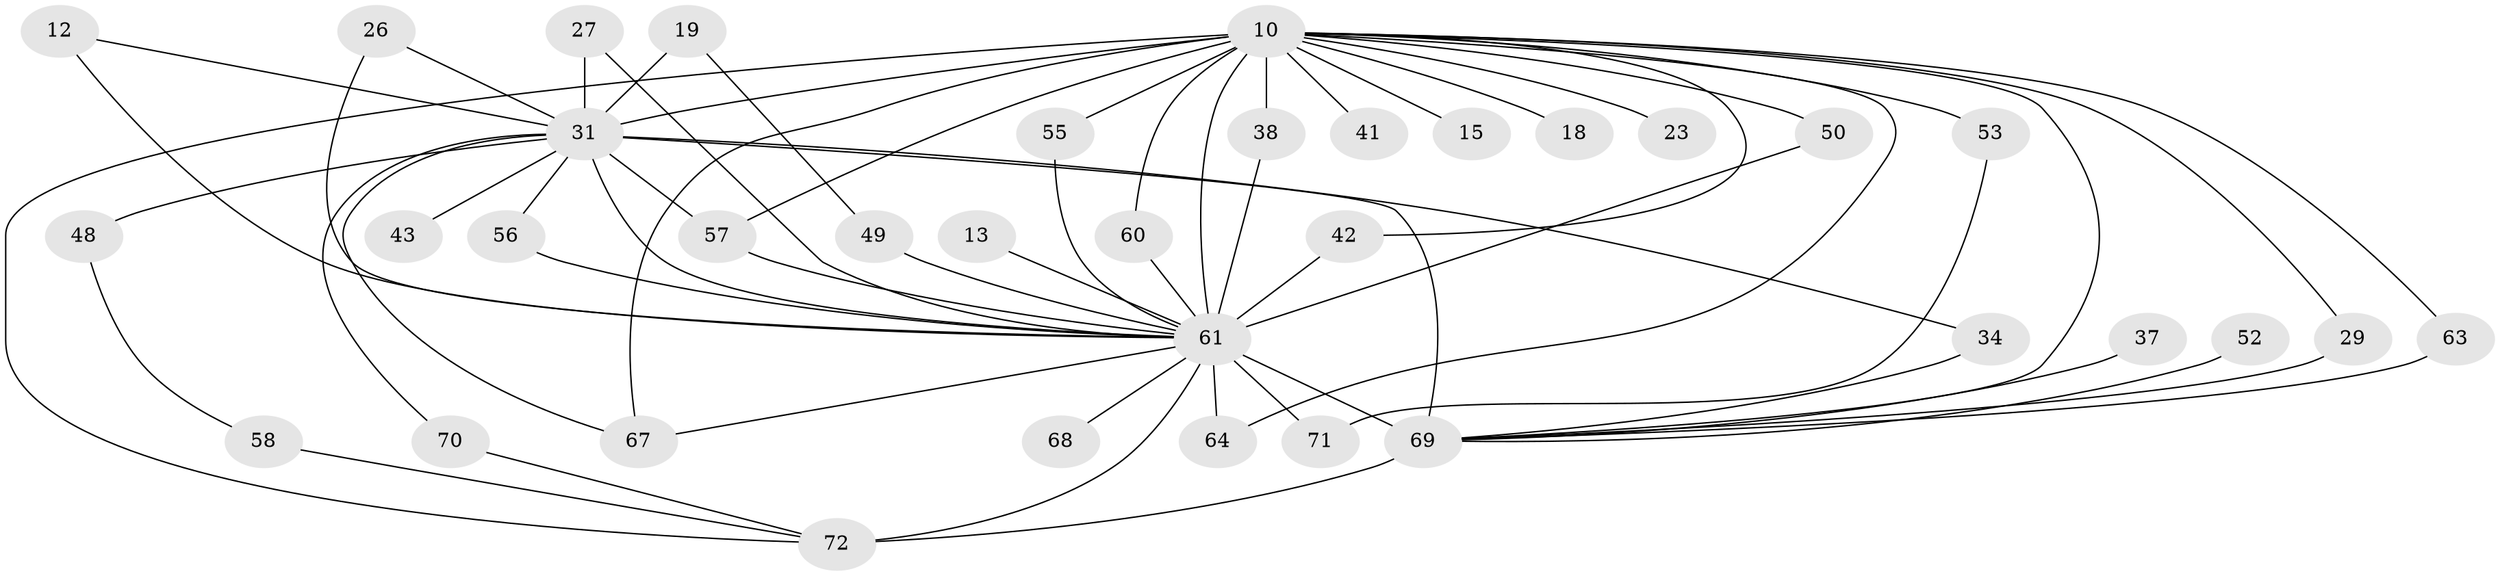// original degree distribution, {20: 0.013888888888888888, 14: 0.013888888888888888, 28: 0.013888888888888888, 21: 0.013888888888888888, 15: 0.013888888888888888, 16: 0.027777777777777776, 11: 0.013888888888888888, 17: 0.013888888888888888, 26: 0.013888888888888888, 6: 0.013888888888888888, 2: 0.5416666666666666, 3: 0.25, 4: 0.05555555555555555}
// Generated by graph-tools (version 1.1) at 2025/49/03/04/25 21:49:09]
// undirected, 36 vertices, 61 edges
graph export_dot {
graph [start="1"]
  node [color=gray90,style=filled];
  10 [super="+3"];
  12;
  13;
  15;
  18;
  19;
  23;
  26;
  27;
  29;
  31 [super="+20+9"];
  34;
  37;
  38 [super="+14+24"];
  41;
  42;
  43;
  48;
  49;
  50 [super="+40"];
  52;
  53;
  55 [super="+54"];
  56 [super="+35"];
  57 [super="+22+33"];
  58;
  60;
  61 [super="+16+44+59+36"];
  63;
  64 [super="+32"];
  67 [super="+30+66+47+51"];
  68;
  69 [super="+62+65+7"];
  70;
  71;
  72 [super="+46+39+45"];
  10 -- 18 [weight=2];
  10 -- 23 [weight=2];
  10 -- 41 [weight=2];
  10 -- 50 [weight=2];
  10 -- 53 [weight=2];
  10 -- 55 [weight=2];
  10 -- 64 [weight=2];
  10 -- 15;
  10 -- 29;
  10 -- 31 [weight=5];
  10 -- 42;
  10 -- 60;
  10 -- 63;
  10 -- 57;
  10 -- 38 [weight=3];
  10 -- 72 [weight=2];
  10 -- 69 [weight=7];
  10 -- 61 [weight=8];
  10 -- 67 [weight=4];
  12 -- 31;
  12 -- 61;
  13 -- 61 [weight=2];
  19 -- 49;
  19 -- 31 [weight=2];
  26 -- 31;
  26 -- 61;
  27 -- 31;
  27 -- 61;
  29 -- 69;
  31 -- 70;
  31 -- 34;
  31 -- 43 [weight=2];
  31 -- 48 [weight=2];
  31 -- 57 [weight=2];
  31 -- 69 [weight=7];
  31 -- 56;
  31 -- 67 [weight=2];
  31 -- 61 [weight=6];
  34 -- 69;
  37 -- 69 [weight=2];
  38 -- 61;
  42 -- 61;
  48 -- 58;
  49 -- 61;
  50 -- 61;
  52 -- 69 [weight=2];
  53 -- 71;
  55 -- 61;
  56 -- 61;
  57 -- 61;
  58 -- 72;
  60 -- 61;
  61 -- 69 [weight=14];
  61 -- 64;
  61 -- 67 [weight=2];
  61 -- 68 [weight=2];
  61 -- 71;
  61 -- 72 [weight=3];
  63 -- 69;
  69 -- 72;
  70 -- 72;
}
